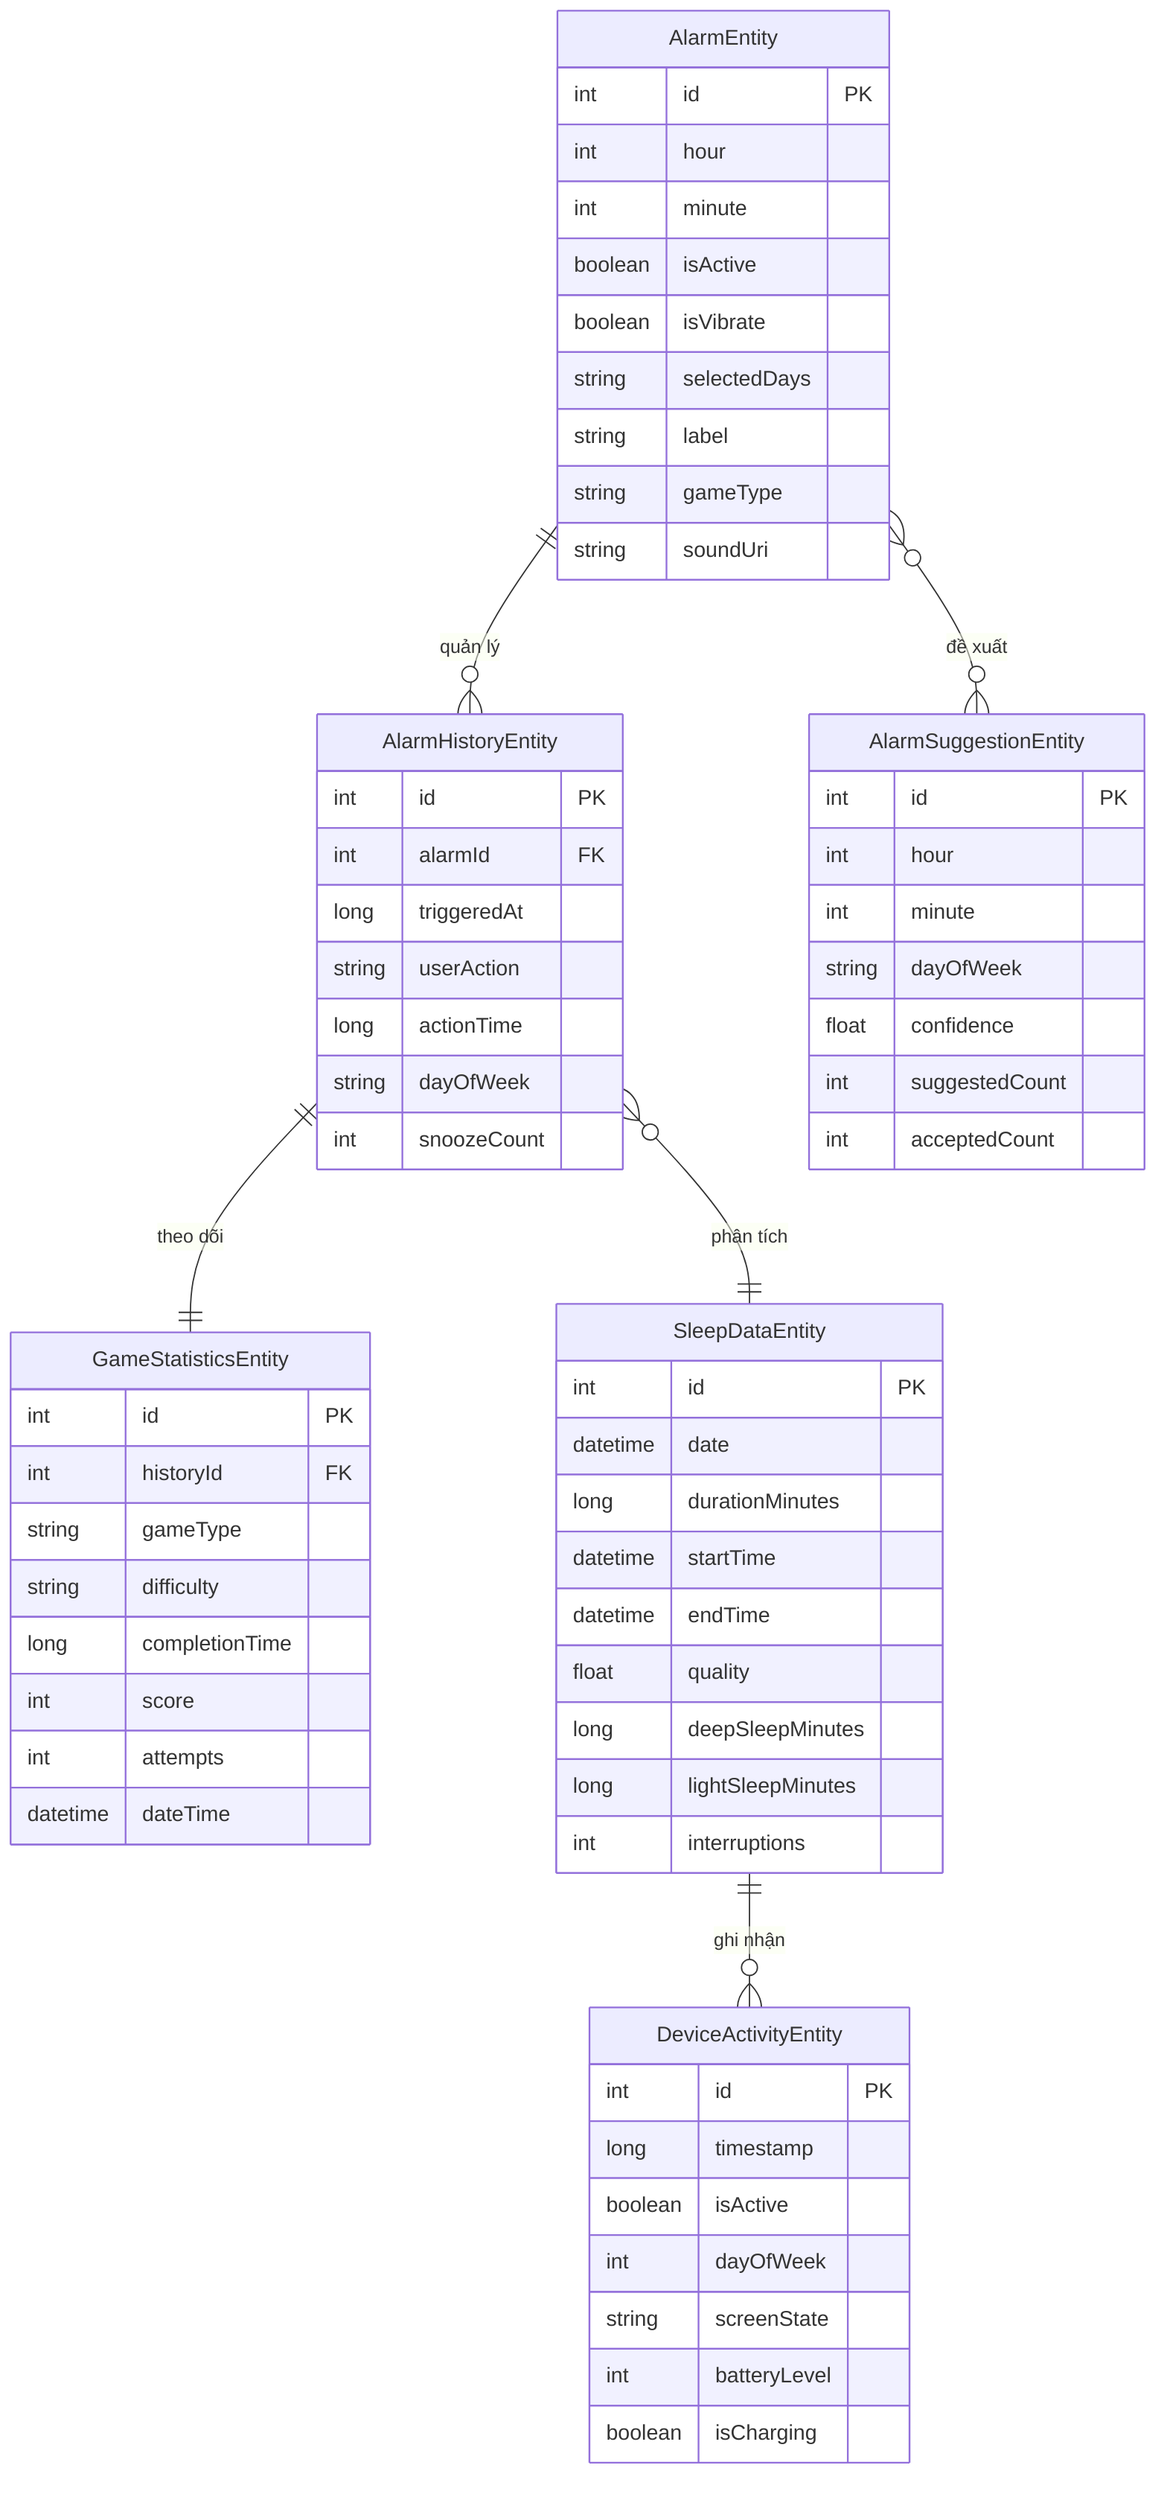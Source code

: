 erDiagram
    %% Main Entities
    AlarmEntity {
        int id PK
        int hour
        int minute
        boolean isActive
        boolean isVibrate
        string selectedDays
        string label
        string gameType
        string soundUri
    }

    AlarmHistoryEntity {
        int id PK
        int alarmId FK
        long triggeredAt
        string userAction
        long actionTime
        string dayOfWeek
        int snoozeCount
    }

    GameStatisticsEntity {
        int id PK
        int historyId FK
        string gameType
        string difficulty
        long completionTime
        int score
        int attempts
        datetime dateTime
    }

    %% Supporting Entities
    AlarmSuggestionEntity {
        int id PK
        int hour
        int minute
        string dayOfWeek
        float confidence
        int suggestedCount
        int acceptedCount
    }

    DeviceActivityEntity {
        int id PK
        long timestamp
        boolean isActive
        int dayOfWeek
        string screenState
        int batteryLevel
        boolean isCharging
    }

    SleepDataEntity {
        int id PK
        datetime date
        long durationMinutes
        datetime startTime
        datetime endTime
        float quality
        long deepSleepMinutes
        long lightSleepMinutes
        int interruptions
    }

    %% Relationships
    AlarmEntity ||--o{ AlarmHistoryEntity : "quản lý"
    AlarmHistoryEntity ||--|| GameStatisticsEntity : "theo dõi"
    AlarmHistoryEntity }o--|| SleepDataEntity : "phân tích"
    AlarmEntity }o--o{ AlarmSuggestionEntity : "đề xuất"
    SleepDataEntity ||--o{ DeviceActivityEntity : "ghi nhận"